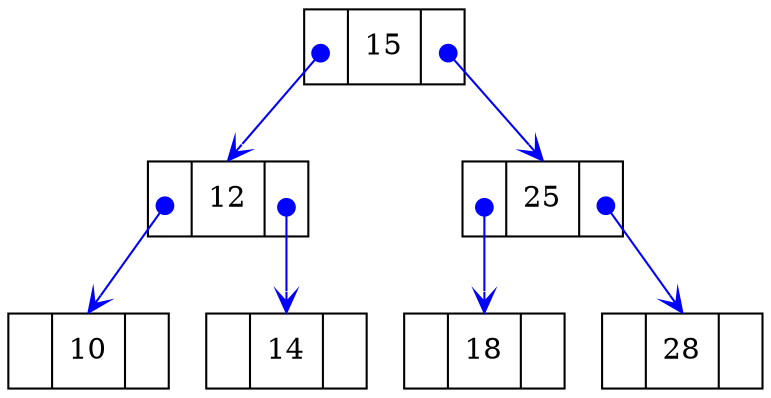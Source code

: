 digraph bst{
    splines=line
    node [shape=record]
    edge  [arrowhead=vee, arrowtail=dot, color=blue, dir=both, tailclip=false]; 
    
    A [label="<left> | <data> 15 | <right>"]
    B [label="<left> | <data> 12 | <right>"];
    C [label="<left> | <data> 25 | <right>"];
    D [label="<left> | <data> 10 | <right>"];
    E [label="<left> | <data> 14 | <right>"];
    F [label="<left> | <data> 18 | <right>"];
    G [label="<left> | <data> 28 | <right>"];

    A:left:c -> B:data;
    A:right:c -> C:data;
    B:left:c -> D:data;
    B:right:c -> E:data;
    C:left:c -> F:data;
    C:right:c -> G:data;
    
}
